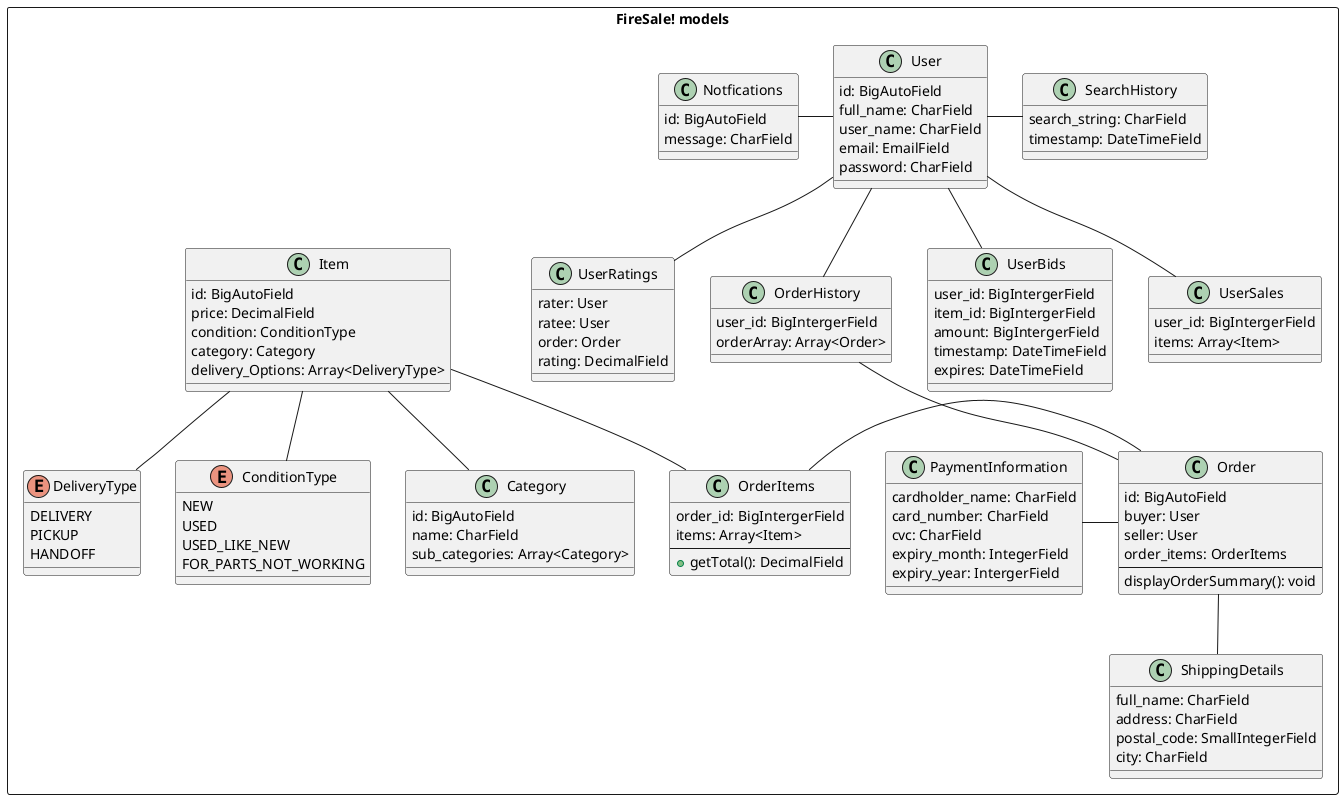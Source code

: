 @startuml FireSale!
rectangle "FireSale! models" as models{
    class User {
        id: BigAutoField
        full_name: CharField
        user_name: CharField
        email: EmailField
        password: CharField
    }
    class Order {
        id: BigAutoField
        buyer: User
        seller: User
        order_items: OrderItems
        --
        displayOrderSummary(): void
    }
    class OrderItems {
        order_id: BigIntergerField
        items: Array<Item>
        --
        + getTotal(): DecimalField
    }
    class OrderHistory{
        user_id: BigIntergerField
        orderArray: Array<Order>
    }
    class PaymentInformation {
        cardholder_name: CharField
        card_number: CharField
        cvc: CharField
        expiry_month: IntegerField
        expiry_year: IntergerField

    }
    class ShippingDetails {
        full_name: CharField
        address: CharField
        postal_code: SmallIntegerField
        city: CharField
    }
    class Item{
        id: BigAutoField
        price: DecimalField
        condition: ConditionType
        category: Category
        delivery_Options: Array<DeliveryType>

    }
    enum ConditionType {
        NEW
        USED
        USED_LIKE_NEW
        FOR_PARTS_NOT_WORKING
    }
    class SearchHistory{
        search_string: CharField
        timestamp: DateTimeField
    }
    class Category{
        id: BigAutoField
        name: CharField
        sub_categories: Array<Category>
    }
    class UserBids {
        user_id: BigIntergerField
        item_id: BigIntergerField
        amount: BigIntergerField
        timestamp: DateTimeField
        expires: DateTimeField

    }
    class UserSales {
        user_id: BigIntergerField
        items: Array<Item>
    }
    class UserRatings {
        rater: User
        ratee: User
        order: Order
        rating: DecimalField
    }
    class Notfications {
        id: BigAutoField
        message: CharField
    }
    enum DeliveryType {
        DELIVERY
        PICKUP
        HANDOFF
    }
    User -d- OrderHistory
    User - SearchHistory

    OrderHistory -d- Order
    OrderItems -l- Order
    OrderItems -u- Item

    UserBids -u- User
    UserSales -u- User
    UserRatings -u- User

    Item -- ConditionType
    Item -d- Category
    Item -d- DeliveryType

    Order -l- PaymentInformation
    Order -d- ShippingDetails

    User -l- Notfications
}

@enduml
